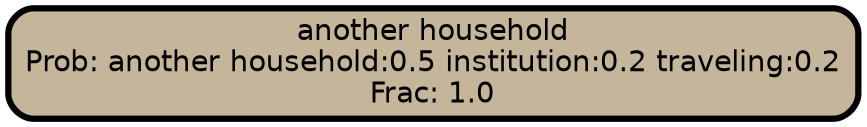 graph Tree {
node [shape=box, style="filled, rounded",color="black",penwidth="3",fontcolor="black",                 fontname=helvetica] ;
graph [ranksep="0 equally", splines=straight,                 bgcolor=transparent, dpi=200] ;
edge [fontname=helvetica, color=black] ;
0 [label="another household
Prob: another household:0.5 institution:0.2 traveling:0.2
Frac: 1.0", fillcolor="#c5b59a"] ;
{rank = same;}}